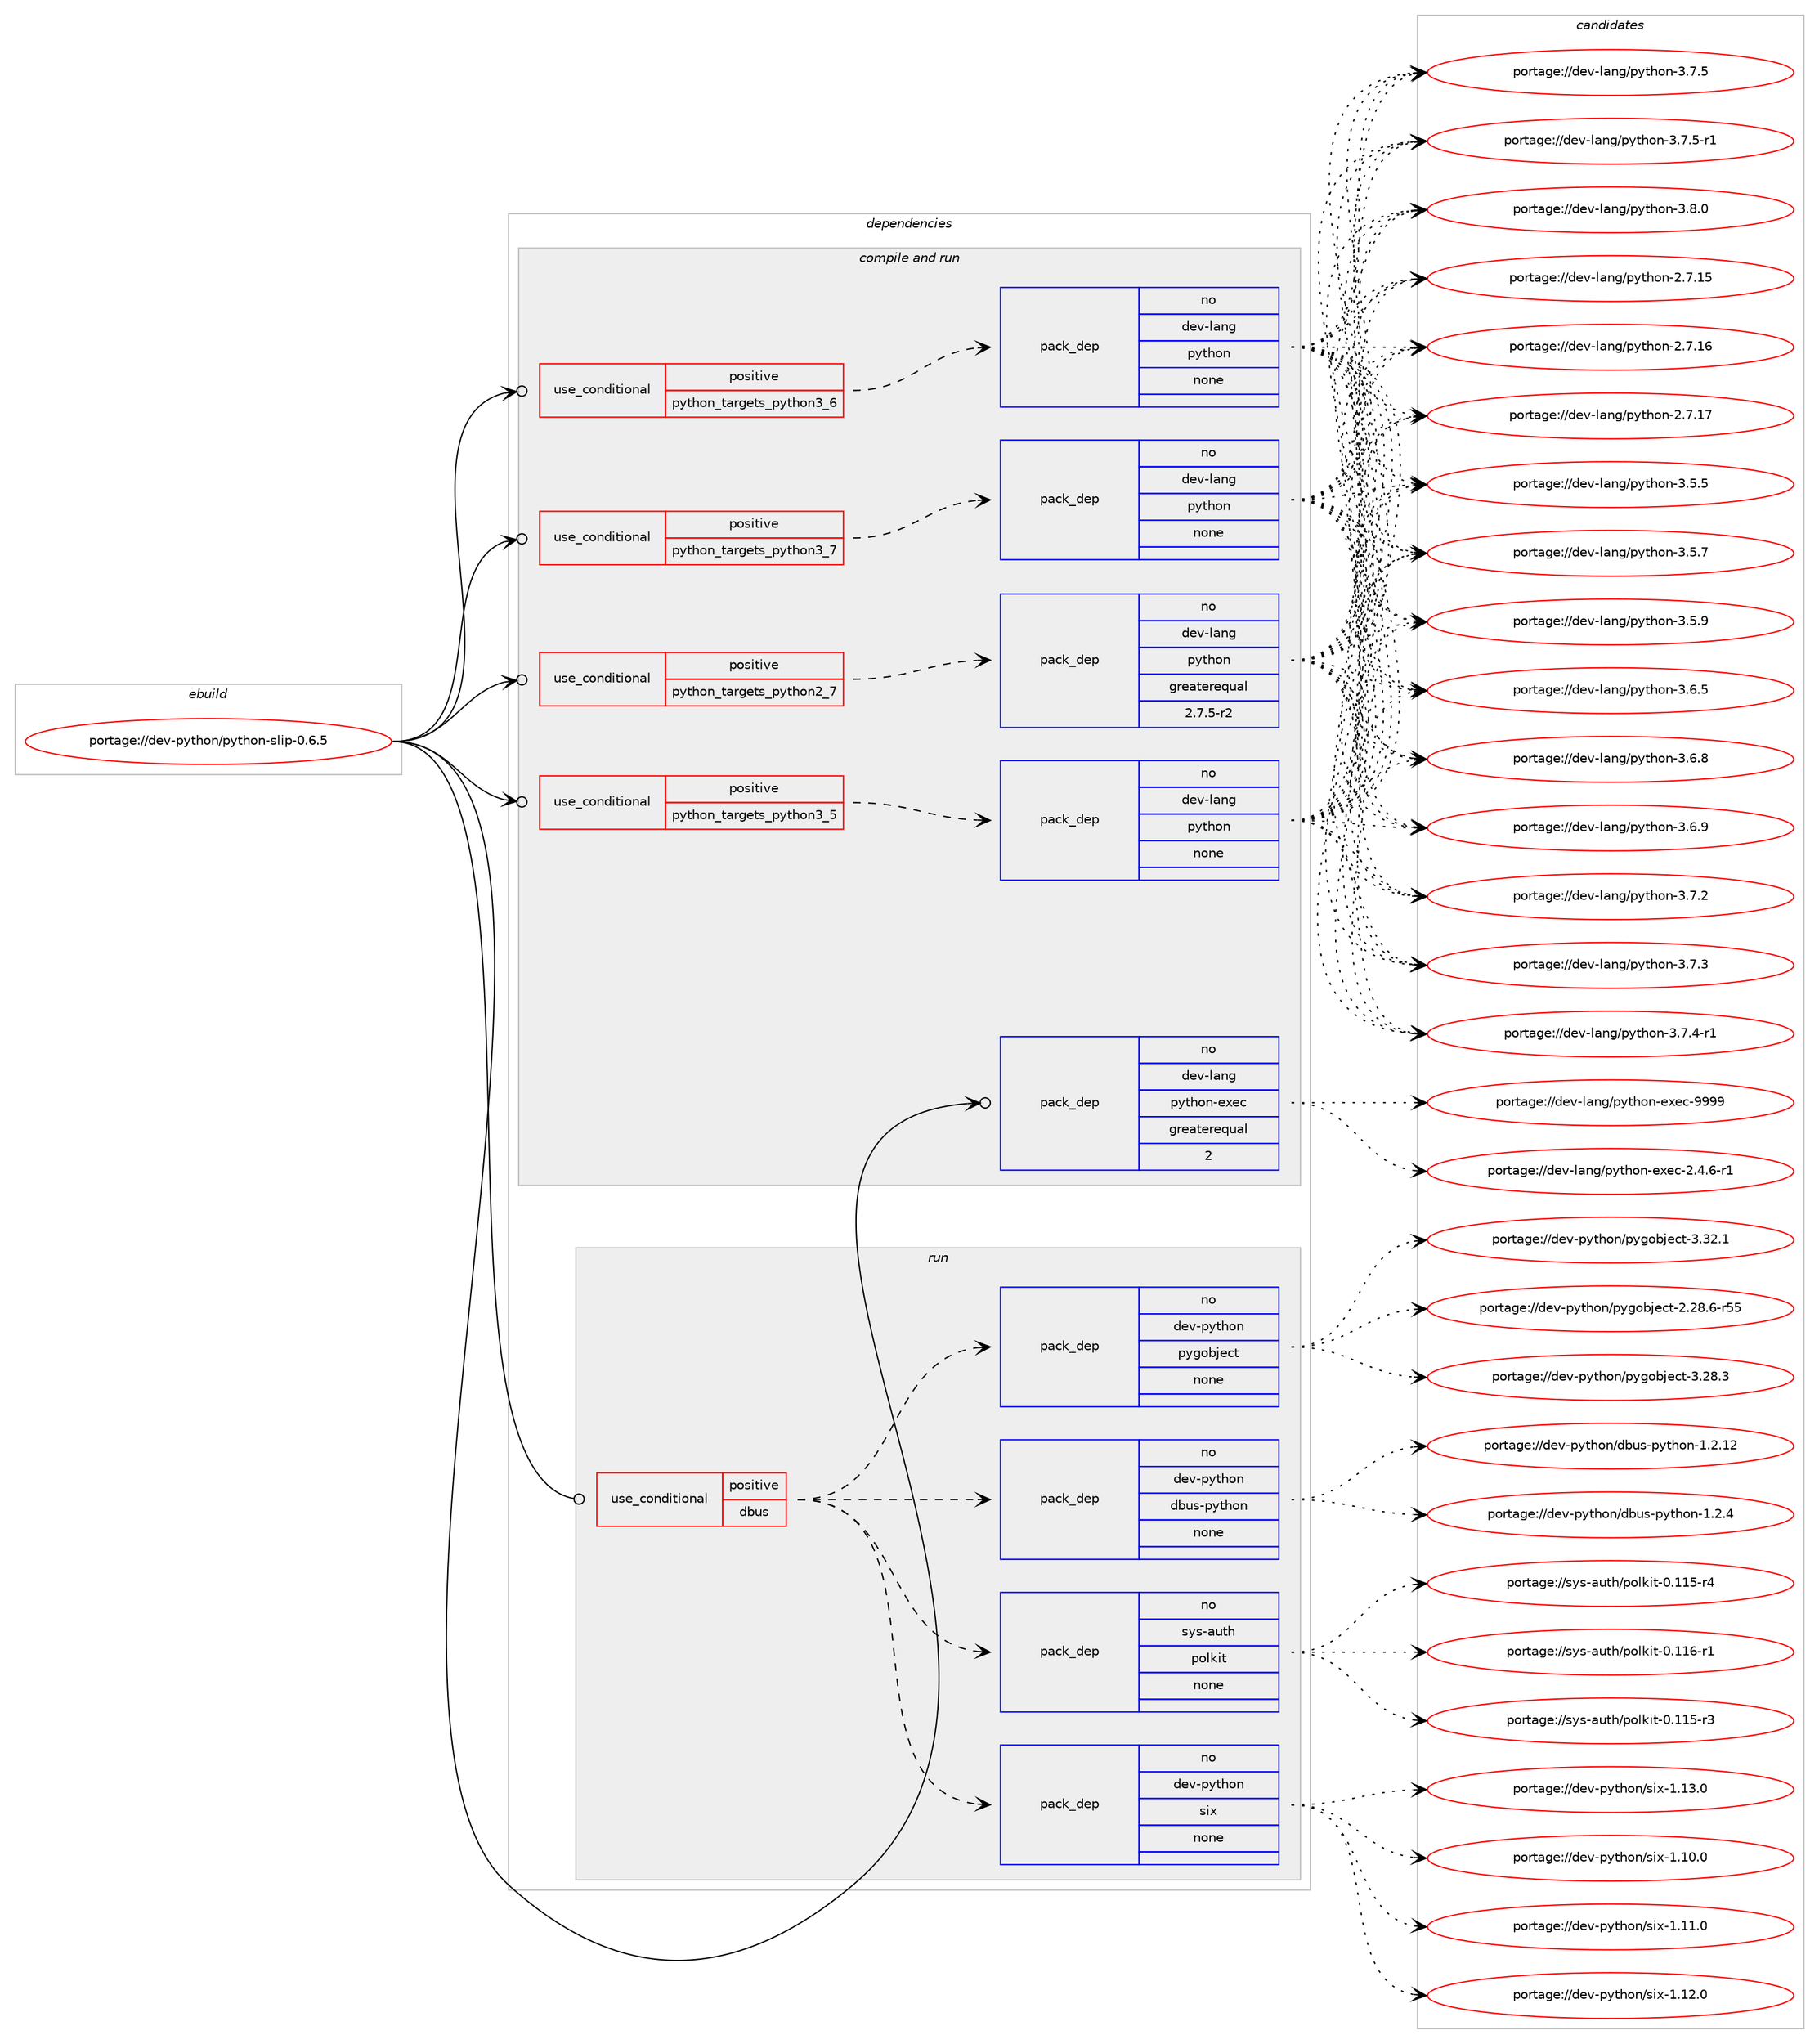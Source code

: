 digraph prolog {

# *************
# Graph options
# *************

newrank=true;
concentrate=true;
compound=true;
graph [rankdir=LR,fontname=Helvetica,fontsize=10,ranksep=1.5];#, ranksep=2.5, nodesep=0.2];
edge  [arrowhead=vee];
node  [fontname=Helvetica,fontsize=10];

# **********
# The ebuild
# **********

subgraph cluster_leftcol {
color=gray;
rank=same;
label=<<i>ebuild</i>>;
id [label="portage://dev-python/python-slip-0.6.5", color=red, width=4, href="../dev-python/python-slip-0.6.5.svg"];
}

# ****************
# The dependencies
# ****************

subgraph cluster_midcol {
color=gray;
label=<<i>dependencies</i>>;
subgraph cluster_compile {
fillcolor="#eeeeee";
style=filled;
label=<<i>compile</i>>;
}
subgraph cluster_compileandrun {
fillcolor="#eeeeee";
style=filled;
label=<<i>compile and run</i>>;
subgraph cond37202 {
dependency167919 [label=<<TABLE BORDER="0" CELLBORDER="1" CELLSPACING="0" CELLPADDING="4"><TR><TD ROWSPAN="3" CELLPADDING="10">use_conditional</TD></TR><TR><TD>positive</TD></TR><TR><TD>python_targets_python2_7</TD></TR></TABLE>>, shape=none, color=red];
subgraph pack127324 {
dependency167920 [label=<<TABLE BORDER="0" CELLBORDER="1" CELLSPACING="0" CELLPADDING="4" WIDTH="220"><TR><TD ROWSPAN="6" CELLPADDING="30">pack_dep</TD></TR><TR><TD WIDTH="110">no</TD></TR><TR><TD>dev-lang</TD></TR><TR><TD>python</TD></TR><TR><TD>greaterequal</TD></TR><TR><TD>2.7.5-r2</TD></TR></TABLE>>, shape=none, color=blue];
}
dependency167919:e -> dependency167920:w [weight=20,style="dashed",arrowhead="vee"];
}
id:e -> dependency167919:w [weight=20,style="solid",arrowhead="odotvee"];
subgraph cond37203 {
dependency167921 [label=<<TABLE BORDER="0" CELLBORDER="1" CELLSPACING="0" CELLPADDING="4"><TR><TD ROWSPAN="3" CELLPADDING="10">use_conditional</TD></TR><TR><TD>positive</TD></TR><TR><TD>python_targets_python3_5</TD></TR></TABLE>>, shape=none, color=red];
subgraph pack127325 {
dependency167922 [label=<<TABLE BORDER="0" CELLBORDER="1" CELLSPACING="0" CELLPADDING="4" WIDTH="220"><TR><TD ROWSPAN="6" CELLPADDING="30">pack_dep</TD></TR><TR><TD WIDTH="110">no</TD></TR><TR><TD>dev-lang</TD></TR><TR><TD>python</TD></TR><TR><TD>none</TD></TR><TR><TD></TD></TR></TABLE>>, shape=none, color=blue];
}
dependency167921:e -> dependency167922:w [weight=20,style="dashed",arrowhead="vee"];
}
id:e -> dependency167921:w [weight=20,style="solid",arrowhead="odotvee"];
subgraph cond37204 {
dependency167923 [label=<<TABLE BORDER="0" CELLBORDER="1" CELLSPACING="0" CELLPADDING="4"><TR><TD ROWSPAN="3" CELLPADDING="10">use_conditional</TD></TR><TR><TD>positive</TD></TR><TR><TD>python_targets_python3_6</TD></TR></TABLE>>, shape=none, color=red];
subgraph pack127326 {
dependency167924 [label=<<TABLE BORDER="0" CELLBORDER="1" CELLSPACING="0" CELLPADDING="4" WIDTH="220"><TR><TD ROWSPAN="6" CELLPADDING="30">pack_dep</TD></TR><TR><TD WIDTH="110">no</TD></TR><TR><TD>dev-lang</TD></TR><TR><TD>python</TD></TR><TR><TD>none</TD></TR><TR><TD></TD></TR></TABLE>>, shape=none, color=blue];
}
dependency167923:e -> dependency167924:w [weight=20,style="dashed",arrowhead="vee"];
}
id:e -> dependency167923:w [weight=20,style="solid",arrowhead="odotvee"];
subgraph cond37205 {
dependency167925 [label=<<TABLE BORDER="0" CELLBORDER="1" CELLSPACING="0" CELLPADDING="4"><TR><TD ROWSPAN="3" CELLPADDING="10">use_conditional</TD></TR><TR><TD>positive</TD></TR><TR><TD>python_targets_python3_7</TD></TR></TABLE>>, shape=none, color=red];
subgraph pack127327 {
dependency167926 [label=<<TABLE BORDER="0" CELLBORDER="1" CELLSPACING="0" CELLPADDING="4" WIDTH="220"><TR><TD ROWSPAN="6" CELLPADDING="30">pack_dep</TD></TR><TR><TD WIDTH="110">no</TD></TR><TR><TD>dev-lang</TD></TR><TR><TD>python</TD></TR><TR><TD>none</TD></TR><TR><TD></TD></TR></TABLE>>, shape=none, color=blue];
}
dependency167925:e -> dependency167926:w [weight=20,style="dashed",arrowhead="vee"];
}
id:e -> dependency167925:w [weight=20,style="solid",arrowhead="odotvee"];
subgraph pack127328 {
dependency167927 [label=<<TABLE BORDER="0" CELLBORDER="1" CELLSPACING="0" CELLPADDING="4" WIDTH="220"><TR><TD ROWSPAN="6" CELLPADDING="30">pack_dep</TD></TR><TR><TD WIDTH="110">no</TD></TR><TR><TD>dev-lang</TD></TR><TR><TD>python-exec</TD></TR><TR><TD>greaterequal</TD></TR><TR><TD>2</TD></TR></TABLE>>, shape=none, color=blue];
}
id:e -> dependency167927:w [weight=20,style="solid",arrowhead="odotvee"];
}
subgraph cluster_run {
fillcolor="#eeeeee";
style=filled;
label=<<i>run</i>>;
subgraph cond37206 {
dependency167928 [label=<<TABLE BORDER="0" CELLBORDER="1" CELLSPACING="0" CELLPADDING="4"><TR><TD ROWSPAN="3" CELLPADDING="10">use_conditional</TD></TR><TR><TD>positive</TD></TR><TR><TD>dbus</TD></TR></TABLE>>, shape=none, color=red];
subgraph pack127329 {
dependency167929 [label=<<TABLE BORDER="0" CELLBORDER="1" CELLSPACING="0" CELLPADDING="4" WIDTH="220"><TR><TD ROWSPAN="6" CELLPADDING="30">pack_dep</TD></TR><TR><TD WIDTH="110">no</TD></TR><TR><TD>dev-python</TD></TR><TR><TD>dbus-python</TD></TR><TR><TD>none</TD></TR><TR><TD></TD></TR></TABLE>>, shape=none, color=blue];
}
dependency167928:e -> dependency167929:w [weight=20,style="dashed",arrowhead="vee"];
subgraph pack127330 {
dependency167930 [label=<<TABLE BORDER="0" CELLBORDER="1" CELLSPACING="0" CELLPADDING="4" WIDTH="220"><TR><TD ROWSPAN="6" CELLPADDING="30">pack_dep</TD></TR><TR><TD WIDTH="110">no</TD></TR><TR><TD>dev-python</TD></TR><TR><TD>pygobject</TD></TR><TR><TD>none</TD></TR><TR><TD></TD></TR></TABLE>>, shape=none, color=blue];
}
dependency167928:e -> dependency167930:w [weight=20,style="dashed",arrowhead="vee"];
subgraph pack127331 {
dependency167931 [label=<<TABLE BORDER="0" CELLBORDER="1" CELLSPACING="0" CELLPADDING="4" WIDTH="220"><TR><TD ROWSPAN="6" CELLPADDING="30">pack_dep</TD></TR><TR><TD WIDTH="110">no</TD></TR><TR><TD>dev-python</TD></TR><TR><TD>six</TD></TR><TR><TD>none</TD></TR><TR><TD></TD></TR></TABLE>>, shape=none, color=blue];
}
dependency167928:e -> dependency167931:w [weight=20,style="dashed",arrowhead="vee"];
subgraph pack127332 {
dependency167932 [label=<<TABLE BORDER="0" CELLBORDER="1" CELLSPACING="0" CELLPADDING="4" WIDTH="220"><TR><TD ROWSPAN="6" CELLPADDING="30">pack_dep</TD></TR><TR><TD WIDTH="110">no</TD></TR><TR><TD>sys-auth</TD></TR><TR><TD>polkit</TD></TR><TR><TD>none</TD></TR><TR><TD></TD></TR></TABLE>>, shape=none, color=blue];
}
dependency167928:e -> dependency167932:w [weight=20,style="dashed",arrowhead="vee"];
}
id:e -> dependency167928:w [weight=20,style="solid",arrowhead="odot"];
}
}

# **************
# The candidates
# **************

subgraph cluster_choices {
rank=same;
color=gray;
label=<<i>candidates</i>>;

subgraph choice127324 {
color=black;
nodesep=1;
choiceportage10010111845108971101034711212111610411111045504655464953 [label="portage://dev-lang/python-2.7.15", color=red, width=4,href="../dev-lang/python-2.7.15.svg"];
choiceportage10010111845108971101034711212111610411111045504655464954 [label="portage://dev-lang/python-2.7.16", color=red, width=4,href="../dev-lang/python-2.7.16.svg"];
choiceportage10010111845108971101034711212111610411111045504655464955 [label="portage://dev-lang/python-2.7.17", color=red, width=4,href="../dev-lang/python-2.7.17.svg"];
choiceportage100101118451089711010347112121116104111110455146534653 [label="portage://dev-lang/python-3.5.5", color=red, width=4,href="../dev-lang/python-3.5.5.svg"];
choiceportage100101118451089711010347112121116104111110455146534655 [label="portage://dev-lang/python-3.5.7", color=red, width=4,href="../dev-lang/python-3.5.7.svg"];
choiceportage100101118451089711010347112121116104111110455146534657 [label="portage://dev-lang/python-3.5.9", color=red, width=4,href="../dev-lang/python-3.5.9.svg"];
choiceportage100101118451089711010347112121116104111110455146544653 [label="portage://dev-lang/python-3.6.5", color=red, width=4,href="../dev-lang/python-3.6.5.svg"];
choiceportage100101118451089711010347112121116104111110455146544656 [label="portage://dev-lang/python-3.6.8", color=red, width=4,href="../dev-lang/python-3.6.8.svg"];
choiceportage100101118451089711010347112121116104111110455146544657 [label="portage://dev-lang/python-3.6.9", color=red, width=4,href="../dev-lang/python-3.6.9.svg"];
choiceportage100101118451089711010347112121116104111110455146554650 [label="portage://dev-lang/python-3.7.2", color=red, width=4,href="../dev-lang/python-3.7.2.svg"];
choiceportage100101118451089711010347112121116104111110455146554651 [label="portage://dev-lang/python-3.7.3", color=red, width=4,href="../dev-lang/python-3.7.3.svg"];
choiceportage1001011184510897110103471121211161041111104551465546524511449 [label="portage://dev-lang/python-3.7.4-r1", color=red, width=4,href="../dev-lang/python-3.7.4-r1.svg"];
choiceportage100101118451089711010347112121116104111110455146554653 [label="portage://dev-lang/python-3.7.5", color=red, width=4,href="../dev-lang/python-3.7.5.svg"];
choiceportage1001011184510897110103471121211161041111104551465546534511449 [label="portage://dev-lang/python-3.7.5-r1", color=red, width=4,href="../dev-lang/python-3.7.5-r1.svg"];
choiceportage100101118451089711010347112121116104111110455146564648 [label="portage://dev-lang/python-3.8.0", color=red, width=4,href="../dev-lang/python-3.8.0.svg"];
dependency167920:e -> choiceportage10010111845108971101034711212111610411111045504655464953:w [style=dotted,weight="100"];
dependency167920:e -> choiceportage10010111845108971101034711212111610411111045504655464954:w [style=dotted,weight="100"];
dependency167920:e -> choiceportage10010111845108971101034711212111610411111045504655464955:w [style=dotted,weight="100"];
dependency167920:e -> choiceportage100101118451089711010347112121116104111110455146534653:w [style=dotted,weight="100"];
dependency167920:e -> choiceportage100101118451089711010347112121116104111110455146534655:w [style=dotted,weight="100"];
dependency167920:e -> choiceportage100101118451089711010347112121116104111110455146534657:w [style=dotted,weight="100"];
dependency167920:e -> choiceportage100101118451089711010347112121116104111110455146544653:w [style=dotted,weight="100"];
dependency167920:e -> choiceportage100101118451089711010347112121116104111110455146544656:w [style=dotted,weight="100"];
dependency167920:e -> choiceportage100101118451089711010347112121116104111110455146544657:w [style=dotted,weight="100"];
dependency167920:e -> choiceportage100101118451089711010347112121116104111110455146554650:w [style=dotted,weight="100"];
dependency167920:e -> choiceportage100101118451089711010347112121116104111110455146554651:w [style=dotted,weight="100"];
dependency167920:e -> choiceportage1001011184510897110103471121211161041111104551465546524511449:w [style=dotted,weight="100"];
dependency167920:e -> choiceportage100101118451089711010347112121116104111110455146554653:w [style=dotted,weight="100"];
dependency167920:e -> choiceportage1001011184510897110103471121211161041111104551465546534511449:w [style=dotted,weight="100"];
dependency167920:e -> choiceportage100101118451089711010347112121116104111110455146564648:w [style=dotted,weight="100"];
}
subgraph choice127325 {
color=black;
nodesep=1;
choiceportage10010111845108971101034711212111610411111045504655464953 [label="portage://dev-lang/python-2.7.15", color=red, width=4,href="../dev-lang/python-2.7.15.svg"];
choiceportage10010111845108971101034711212111610411111045504655464954 [label="portage://dev-lang/python-2.7.16", color=red, width=4,href="../dev-lang/python-2.7.16.svg"];
choiceportage10010111845108971101034711212111610411111045504655464955 [label="portage://dev-lang/python-2.7.17", color=red, width=4,href="../dev-lang/python-2.7.17.svg"];
choiceportage100101118451089711010347112121116104111110455146534653 [label="portage://dev-lang/python-3.5.5", color=red, width=4,href="../dev-lang/python-3.5.5.svg"];
choiceportage100101118451089711010347112121116104111110455146534655 [label="portage://dev-lang/python-3.5.7", color=red, width=4,href="../dev-lang/python-3.5.7.svg"];
choiceportage100101118451089711010347112121116104111110455146534657 [label="portage://dev-lang/python-3.5.9", color=red, width=4,href="../dev-lang/python-3.5.9.svg"];
choiceportage100101118451089711010347112121116104111110455146544653 [label="portage://dev-lang/python-3.6.5", color=red, width=4,href="../dev-lang/python-3.6.5.svg"];
choiceportage100101118451089711010347112121116104111110455146544656 [label="portage://dev-lang/python-3.6.8", color=red, width=4,href="../dev-lang/python-3.6.8.svg"];
choiceportage100101118451089711010347112121116104111110455146544657 [label="portage://dev-lang/python-3.6.9", color=red, width=4,href="../dev-lang/python-3.6.9.svg"];
choiceportage100101118451089711010347112121116104111110455146554650 [label="portage://dev-lang/python-3.7.2", color=red, width=4,href="../dev-lang/python-3.7.2.svg"];
choiceportage100101118451089711010347112121116104111110455146554651 [label="portage://dev-lang/python-3.7.3", color=red, width=4,href="../dev-lang/python-3.7.3.svg"];
choiceportage1001011184510897110103471121211161041111104551465546524511449 [label="portage://dev-lang/python-3.7.4-r1", color=red, width=4,href="../dev-lang/python-3.7.4-r1.svg"];
choiceportage100101118451089711010347112121116104111110455146554653 [label="portage://dev-lang/python-3.7.5", color=red, width=4,href="../dev-lang/python-3.7.5.svg"];
choiceportage1001011184510897110103471121211161041111104551465546534511449 [label="portage://dev-lang/python-3.7.5-r1", color=red, width=4,href="../dev-lang/python-3.7.5-r1.svg"];
choiceportage100101118451089711010347112121116104111110455146564648 [label="portage://dev-lang/python-3.8.0", color=red, width=4,href="../dev-lang/python-3.8.0.svg"];
dependency167922:e -> choiceportage10010111845108971101034711212111610411111045504655464953:w [style=dotted,weight="100"];
dependency167922:e -> choiceportage10010111845108971101034711212111610411111045504655464954:w [style=dotted,weight="100"];
dependency167922:e -> choiceportage10010111845108971101034711212111610411111045504655464955:w [style=dotted,weight="100"];
dependency167922:e -> choiceportage100101118451089711010347112121116104111110455146534653:w [style=dotted,weight="100"];
dependency167922:e -> choiceportage100101118451089711010347112121116104111110455146534655:w [style=dotted,weight="100"];
dependency167922:e -> choiceportage100101118451089711010347112121116104111110455146534657:w [style=dotted,weight="100"];
dependency167922:e -> choiceportage100101118451089711010347112121116104111110455146544653:w [style=dotted,weight="100"];
dependency167922:e -> choiceportage100101118451089711010347112121116104111110455146544656:w [style=dotted,weight="100"];
dependency167922:e -> choiceportage100101118451089711010347112121116104111110455146544657:w [style=dotted,weight="100"];
dependency167922:e -> choiceportage100101118451089711010347112121116104111110455146554650:w [style=dotted,weight="100"];
dependency167922:e -> choiceportage100101118451089711010347112121116104111110455146554651:w [style=dotted,weight="100"];
dependency167922:e -> choiceportage1001011184510897110103471121211161041111104551465546524511449:w [style=dotted,weight="100"];
dependency167922:e -> choiceportage100101118451089711010347112121116104111110455146554653:w [style=dotted,weight="100"];
dependency167922:e -> choiceportage1001011184510897110103471121211161041111104551465546534511449:w [style=dotted,weight="100"];
dependency167922:e -> choiceportage100101118451089711010347112121116104111110455146564648:w [style=dotted,weight="100"];
}
subgraph choice127326 {
color=black;
nodesep=1;
choiceportage10010111845108971101034711212111610411111045504655464953 [label="portage://dev-lang/python-2.7.15", color=red, width=4,href="../dev-lang/python-2.7.15.svg"];
choiceportage10010111845108971101034711212111610411111045504655464954 [label="portage://dev-lang/python-2.7.16", color=red, width=4,href="../dev-lang/python-2.7.16.svg"];
choiceportage10010111845108971101034711212111610411111045504655464955 [label="portage://dev-lang/python-2.7.17", color=red, width=4,href="../dev-lang/python-2.7.17.svg"];
choiceportage100101118451089711010347112121116104111110455146534653 [label="portage://dev-lang/python-3.5.5", color=red, width=4,href="../dev-lang/python-3.5.5.svg"];
choiceportage100101118451089711010347112121116104111110455146534655 [label="portage://dev-lang/python-3.5.7", color=red, width=4,href="../dev-lang/python-3.5.7.svg"];
choiceportage100101118451089711010347112121116104111110455146534657 [label="portage://dev-lang/python-3.5.9", color=red, width=4,href="../dev-lang/python-3.5.9.svg"];
choiceportage100101118451089711010347112121116104111110455146544653 [label="portage://dev-lang/python-3.6.5", color=red, width=4,href="../dev-lang/python-3.6.5.svg"];
choiceportage100101118451089711010347112121116104111110455146544656 [label="portage://dev-lang/python-3.6.8", color=red, width=4,href="../dev-lang/python-3.6.8.svg"];
choiceportage100101118451089711010347112121116104111110455146544657 [label="portage://dev-lang/python-3.6.9", color=red, width=4,href="../dev-lang/python-3.6.9.svg"];
choiceportage100101118451089711010347112121116104111110455146554650 [label="portage://dev-lang/python-3.7.2", color=red, width=4,href="../dev-lang/python-3.7.2.svg"];
choiceportage100101118451089711010347112121116104111110455146554651 [label="portage://dev-lang/python-3.7.3", color=red, width=4,href="../dev-lang/python-3.7.3.svg"];
choiceportage1001011184510897110103471121211161041111104551465546524511449 [label="portage://dev-lang/python-3.7.4-r1", color=red, width=4,href="../dev-lang/python-3.7.4-r1.svg"];
choiceportage100101118451089711010347112121116104111110455146554653 [label="portage://dev-lang/python-3.7.5", color=red, width=4,href="../dev-lang/python-3.7.5.svg"];
choiceportage1001011184510897110103471121211161041111104551465546534511449 [label="portage://dev-lang/python-3.7.5-r1", color=red, width=4,href="../dev-lang/python-3.7.5-r1.svg"];
choiceportage100101118451089711010347112121116104111110455146564648 [label="portage://dev-lang/python-3.8.0", color=red, width=4,href="../dev-lang/python-3.8.0.svg"];
dependency167924:e -> choiceportage10010111845108971101034711212111610411111045504655464953:w [style=dotted,weight="100"];
dependency167924:e -> choiceportage10010111845108971101034711212111610411111045504655464954:w [style=dotted,weight="100"];
dependency167924:e -> choiceportage10010111845108971101034711212111610411111045504655464955:w [style=dotted,weight="100"];
dependency167924:e -> choiceportage100101118451089711010347112121116104111110455146534653:w [style=dotted,weight="100"];
dependency167924:e -> choiceportage100101118451089711010347112121116104111110455146534655:w [style=dotted,weight="100"];
dependency167924:e -> choiceportage100101118451089711010347112121116104111110455146534657:w [style=dotted,weight="100"];
dependency167924:e -> choiceportage100101118451089711010347112121116104111110455146544653:w [style=dotted,weight="100"];
dependency167924:e -> choiceportage100101118451089711010347112121116104111110455146544656:w [style=dotted,weight="100"];
dependency167924:e -> choiceportage100101118451089711010347112121116104111110455146544657:w [style=dotted,weight="100"];
dependency167924:e -> choiceportage100101118451089711010347112121116104111110455146554650:w [style=dotted,weight="100"];
dependency167924:e -> choiceportage100101118451089711010347112121116104111110455146554651:w [style=dotted,weight="100"];
dependency167924:e -> choiceportage1001011184510897110103471121211161041111104551465546524511449:w [style=dotted,weight="100"];
dependency167924:e -> choiceportage100101118451089711010347112121116104111110455146554653:w [style=dotted,weight="100"];
dependency167924:e -> choiceportage1001011184510897110103471121211161041111104551465546534511449:w [style=dotted,weight="100"];
dependency167924:e -> choiceportage100101118451089711010347112121116104111110455146564648:w [style=dotted,weight="100"];
}
subgraph choice127327 {
color=black;
nodesep=1;
choiceportage10010111845108971101034711212111610411111045504655464953 [label="portage://dev-lang/python-2.7.15", color=red, width=4,href="../dev-lang/python-2.7.15.svg"];
choiceportage10010111845108971101034711212111610411111045504655464954 [label="portage://dev-lang/python-2.7.16", color=red, width=4,href="../dev-lang/python-2.7.16.svg"];
choiceportage10010111845108971101034711212111610411111045504655464955 [label="portage://dev-lang/python-2.7.17", color=red, width=4,href="../dev-lang/python-2.7.17.svg"];
choiceportage100101118451089711010347112121116104111110455146534653 [label="portage://dev-lang/python-3.5.5", color=red, width=4,href="../dev-lang/python-3.5.5.svg"];
choiceportage100101118451089711010347112121116104111110455146534655 [label="portage://dev-lang/python-3.5.7", color=red, width=4,href="../dev-lang/python-3.5.7.svg"];
choiceportage100101118451089711010347112121116104111110455146534657 [label="portage://dev-lang/python-3.5.9", color=red, width=4,href="../dev-lang/python-3.5.9.svg"];
choiceportage100101118451089711010347112121116104111110455146544653 [label="portage://dev-lang/python-3.6.5", color=red, width=4,href="../dev-lang/python-3.6.5.svg"];
choiceportage100101118451089711010347112121116104111110455146544656 [label="portage://dev-lang/python-3.6.8", color=red, width=4,href="../dev-lang/python-3.6.8.svg"];
choiceportage100101118451089711010347112121116104111110455146544657 [label="portage://dev-lang/python-3.6.9", color=red, width=4,href="../dev-lang/python-3.6.9.svg"];
choiceportage100101118451089711010347112121116104111110455146554650 [label="portage://dev-lang/python-3.7.2", color=red, width=4,href="../dev-lang/python-3.7.2.svg"];
choiceportage100101118451089711010347112121116104111110455146554651 [label="portage://dev-lang/python-3.7.3", color=red, width=4,href="../dev-lang/python-3.7.3.svg"];
choiceportage1001011184510897110103471121211161041111104551465546524511449 [label="portage://dev-lang/python-3.7.4-r1", color=red, width=4,href="../dev-lang/python-3.7.4-r1.svg"];
choiceportage100101118451089711010347112121116104111110455146554653 [label="portage://dev-lang/python-3.7.5", color=red, width=4,href="../dev-lang/python-3.7.5.svg"];
choiceportage1001011184510897110103471121211161041111104551465546534511449 [label="portage://dev-lang/python-3.7.5-r1", color=red, width=4,href="../dev-lang/python-3.7.5-r1.svg"];
choiceportage100101118451089711010347112121116104111110455146564648 [label="portage://dev-lang/python-3.8.0", color=red, width=4,href="../dev-lang/python-3.8.0.svg"];
dependency167926:e -> choiceportage10010111845108971101034711212111610411111045504655464953:w [style=dotted,weight="100"];
dependency167926:e -> choiceportage10010111845108971101034711212111610411111045504655464954:w [style=dotted,weight="100"];
dependency167926:e -> choiceportage10010111845108971101034711212111610411111045504655464955:w [style=dotted,weight="100"];
dependency167926:e -> choiceportage100101118451089711010347112121116104111110455146534653:w [style=dotted,weight="100"];
dependency167926:e -> choiceportage100101118451089711010347112121116104111110455146534655:w [style=dotted,weight="100"];
dependency167926:e -> choiceportage100101118451089711010347112121116104111110455146534657:w [style=dotted,weight="100"];
dependency167926:e -> choiceportage100101118451089711010347112121116104111110455146544653:w [style=dotted,weight="100"];
dependency167926:e -> choiceportage100101118451089711010347112121116104111110455146544656:w [style=dotted,weight="100"];
dependency167926:e -> choiceportage100101118451089711010347112121116104111110455146544657:w [style=dotted,weight="100"];
dependency167926:e -> choiceportage100101118451089711010347112121116104111110455146554650:w [style=dotted,weight="100"];
dependency167926:e -> choiceportage100101118451089711010347112121116104111110455146554651:w [style=dotted,weight="100"];
dependency167926:e -> choiceportage1001011184510897110103471121211161041111104551465546524511449:w [style=dotted,weight="100"];
dependency167926:e -> choiceportage100101118451089711010347112121116104111110455146554653:w [style=dotted,weight="100"];
dependency167926:e -> choiceportage1001011184510897110103471121211161041111104551465546534511449:w [style=dotted,weight="100"];
dependency167926:e -> choiceportage100101118451089711010347112121116104111110455146564648:w [style=dotted,weight="100"];
}
subgraph choice127328 {
color=black;
nodesep=1;
choiceportage10010111845108971101034711212111610411111045101120101994550465246544511449 [label="portage://dev-lang/python-exec-2.4.6-r1", color=red, width=4,href="../dev-lang/python-exec-2.4.6-r1.svg"];
choiceportage10010111845108971101034711212111610411111045101120101994557575757 [label="portage://dev-lang/python-exec-9999", color=red, width=4,href="../dev-lang/python-exec-9999.svg"];
dependency167927:e -> choiceportage10010111845108971101034711212111610411111045101120101994550465246544511449:w [style=dotted,weight="100"];
dependency167927:e -> choiceportage10010111845108971101034711212111610411111045101120101994557575757:w [style=dotted,weight="100"];
}
subgraph choice127329 {
color=black;
nodesep=1;
choiceportage1001011184511212111610411111047100981171154511212111610411111045494650464950 [label="portage://dev-python/dbus-python-1.2.12", color=red, width=4,href="../dev-python/dbus-python-1.2.12.svg"];
choiceportage10010111845112121116104111110471009811711545112121116104111110454946504652 [label="portage://dev-python/dbus-python-1.2.4", color=red, width=4,href="../dev-python/dbus-python-1.2.4.svg"];
dependency167929:e -> choiceportage1001011184511212111610411111047100981171154511212111610411111045494650464950:w [style=dotted,weight="100"];
dependency167929:e -> choiceportage10010111845112121116104111110471009811711545112121116104111110454946504652:w [style=dotted,weight="100"];
}
subgraph choice127330 {
color=black;
nodesep=1;
choiceportage1001011184511212111610411111047112121103111981061019911645504650564654451145353 [label="portage://dev-python/pygobject-2.28.6-r55", color=red, width=4,href="../dev-python/pygobject-2.28.6-r55.svg"];
choiceportage1001011184511212111610411111047112121103111981061019911645514650564651 [label="portage://dev-python/pygobject-3.28.3", color=red, width=4,href="../dev-python/pygobject-3.28.3.svg"];
choiceportage1001011184511212111610411111047112121103111981061019911645514651504649 [label="portage://dev-python/pygobject-3.32.1", color=red, width=4,href="../dev-python/pygobject-3.32.1.svg"];
dependency167930:e -> choiceportage1001011184511212111610411111047112121103111981061019911645504650564654451145353:w [style=dotted,weight="100"];
dependency167930:e -> choiceportage1001011184511212111610411111047112121103111981061019911645514650564651:w [style=dotted,weight="100"];
dependency167930:e -> choiceportage1001011184511212111610411111047112121103111981061019911645514651504649:w [style=dotted,weight="100"];
}
subgraph choice127331 {
color=black;
nodesep=1;
choiceportage100101118451121211161041111104711510512045494649484648 [label="portage://dev-python/six-1.10.0", color=red, width=4,href="../dev-python/six-1.10.0.svg"];
choiceportage100101118451121211161041111104711510512045494649494648 [label="portage://dev-python/six-1.11.0", color=red, width=4,href="../dev-python/six-1.11.0.svg"];
choiceportage100101118451121211161041111104711510512045494649504648 [label="portage://dev-python/six-1.12.0", color=red, width=4,href="../dev-python/six-1.12.0.svg"];
choiceportage100101118451121211161041111104711510512045494649514648 [label="portage://dev-python/six-1.13.0", color=red, width=4,href="../dev-python/six-1.13.0.svg"];
dependency167931:e -> choiceportage100101118451121211161041111104711510512045494649484648:w [style=dotted,weight="100"];
dependency167931:e -> choiceportage100101118451121211161041111104711510512045494649494648:w [style=dotted,weight="100"];
dependency167931:e -> choiceportage100101118451121211161041111104711510512045494649504648:w [style=dotted,weight="100"];
dependency167931:e -> choiceportage100101118451121211161041111104711510512045494649514648:w [style=dotted,weight="100"];
}
subgraph choice127332 {
color=black;
nodesep=1;
choiceportage1151211154597117116104471121111081071051164548464949534511451 [label="portage://sys-auth/polkit-0.115-r3", color=red, width=4,href="../sys-auth/polkit-0.115-r3.svg"];
choiceportage1151211154597117116104471121111081071051164548464949534511452 [label="portage://sys-auth/polkit-0.115-r4", color=red, width=4,href="../sys-auth/polkit-0.115-r4.svg"];
choiceportage1151211154597117116104471121111081071051164548464949544511449 [label="portage://sys-auth/polkit-0.116-r1", color=red, width=4,href="../sys-auth/polkit-0.116-r1.svg"];
dependency167932:e -> choiceportage1151211154597117116104471121111081071051164548464949534511451:w [style=dotted,weight="100"];
dependency167932:e -> choiceportage1151211154597117116104471121111081071051164548464949534511452:w [style=dotted,weight="100"];
dependency167932:e -> choiceportage1151211154597117116104471121111081071051164548464949544511449:w [style=dotted,weight="100"];
}
}

}
